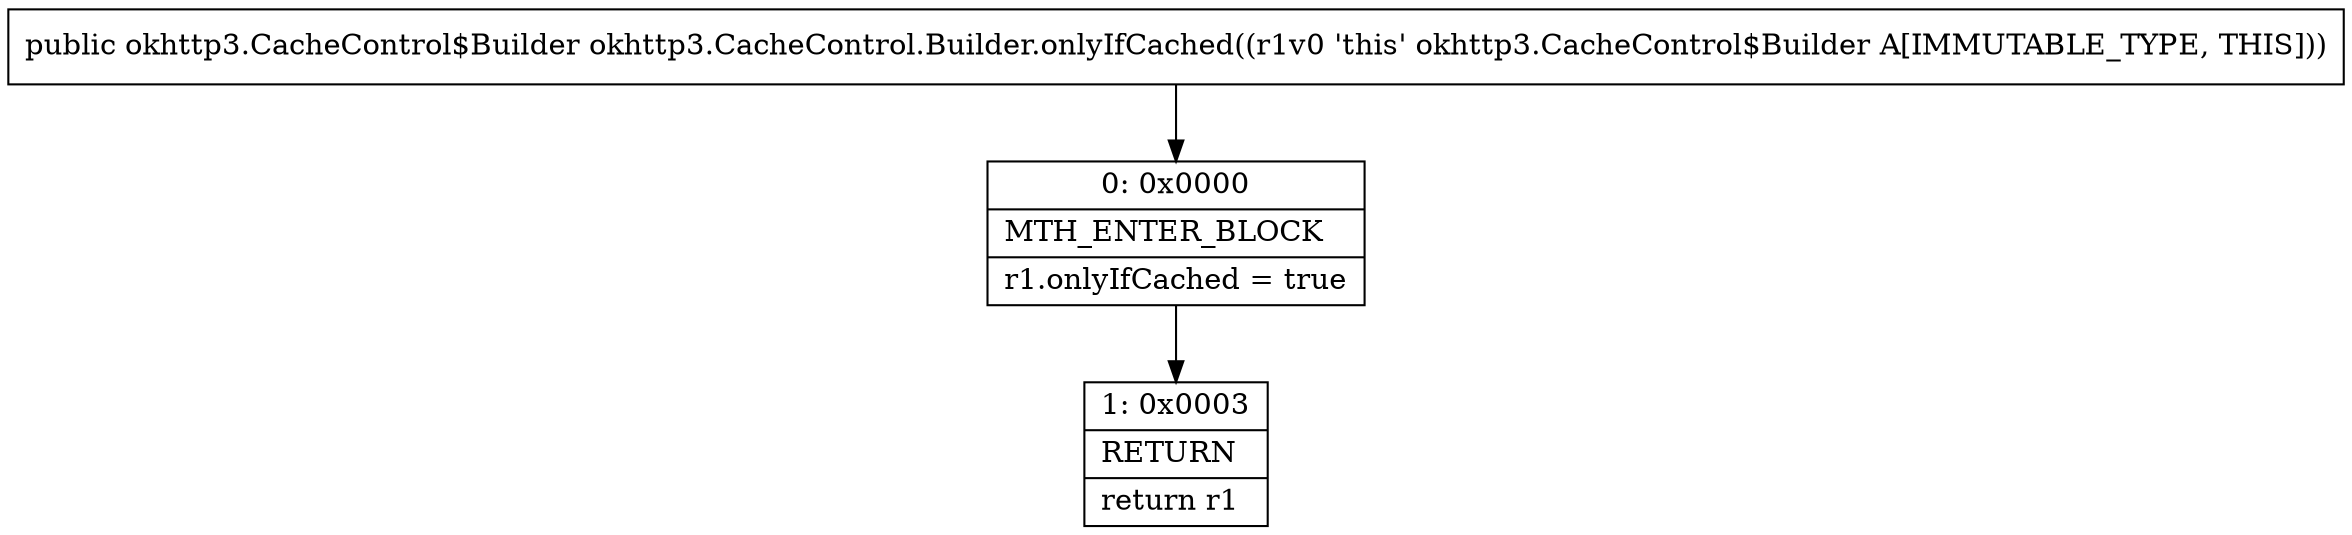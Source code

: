 digraph "CFG forokhttp3.CacheControl.Builder.onlyIfCached()Lokhttp3\/CacheControl$Builder;" {
Node_0 [shape=record,label="{0\:\ 0x0000|MTH_ENTER_BLOCK\l|r1.onlyIfCached = true\l}"];
Node_1 [shape=record,label="{1\:\ 0x0003|RETURN\l|return r1\l}"];
MethodNode[shape=record,label="{public okhttp3.CacheControl$Builder okhttp3.CacheControl.Builder.onlyIfCached((r1v0 'this' okhttp3.CacheControl$Builder A[IMMUTABLE_TYPE, THIS])) }"];
MethodNode -> Node_0;
Node_0 -> Node_1;
}

